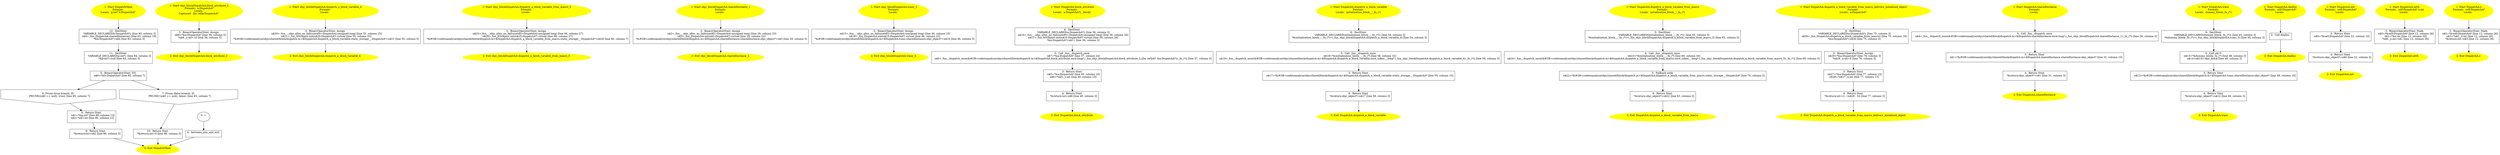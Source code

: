 /* @generated */
digraph cfg {
"DispatchMain.f6461dbdaeaf9a114cbe40f5f72fbb3f_1" [label="1: Start DispatchMain\nFormals: \nLocals:  p:int* b:DispatchA* \n  " color=yellow style=filled]
	

	 "DispatchMain.f6461dbdaeaf9a114cbe40f5f72fbb3f_1" -> "DispatchMain.f6461dbdaeaf9a114cbe40f5f72fbb3f_12" ;
"DispatchMain.f6461dbdaeaf9a114cbe40f5f72fbb3f_2" [label="2: Exit DispatchMain \n  " color=yellow style=filled]
	

"DispatchMain.f6461dbdaeaf9a114cbe40f5f72fbb3f_3" [label="3: + \n  " ]
	

	 "DispatchMain.f6461dbdaeaf9a114cbe40f5f72fbb3f_3" -> "DispatchMain.f6461dbdaeaf9a114cbe40f5f72fbb3f_4" ;
"DispatchMain.f6461dbdaeaf9a114cbe40f5f72fbb3f_4" [label="4:  between_join_and_exit \n  " shape="box"]
	

	 "DispatchMain.f6461dbdaeaf9a114cbe40f5f72fbb3f_4" -> "DispatchMain.f6461dbdaeaf9a114cbe40f5f72fbb3f_2" ;
"DispatchMain.f6461dbdaeaf9a114cbe40f5f72fbb3f_5" [label="5:  BinaryOperatorStmt: EQ \n   n$0=*&b:DispatchA* [line 85, column 7]\n " shape="box"]
	

	 "DispatchMain.f6461dbdaeaf9a114cbe40f5f72fbb3f_5" -> "DispatchMain.f6461dbdaeaf9a114cbe40f5f72fbb3f_6" ;
	 "DispatchMain.f6461dbdaeaf9a114cbe40f5f72fbb3f_5" -> "DispatchMain.f6461dbdaeaf9a114cbe40f5f72fbb3f_7" ;
"DispatchMain.f6461dbdaeaf9a114cbe40f5f72fbb3f_6" [label="6: Prune (true branch, if) \n   PRUNE((n$0 == null), true); [line 85, column 7]\n " shape="invhouse"]
	

	 "DispatchMain.f6461dbdaeaf9a114cbe40f5f72fbb3f_6" -> "DispatchMain.f6461dbdaeaf9a114cbe40f5f72fbb3f_8" ;
"DispatchMain.f6461dbdaeaf9a114cbe40f5f72fbb3f_7" [label="7: Prune (false branch, if) \n   PRUNE(!(n$0 == null), false); [line 85, column 7]\n " shape="invhouse"]
	

	 "DispatchMain.f6461dbdaeaf9a114cbe40f5f72fbb3f_7" -> "DispatchMain.f6461dbdaeaf9a114cbe40f5f72fbb3f_10" ;
"DispatchMain.f6461dbdaeaf9a114cbe40f5f72fbb3f_8" [label="8:  Return Stmt \n   n$1=*&p:int* [line 86, column 13]\n  n$2=*n$1:int [line 86, column 12]\n " shape="box"]
	

	 "DispatchMain.f6461dbdaeaf9a114cbe40f5f72fbb3f_8" -> "DispatchMain.f6461dbdaeaf9a114cbe40f5f72fbb3f_9" ;
"DispatchMain.f6461dbdaeaf9a114cbe40f5f72fbb3f_9" [label="9:  Return Stmt \n   *&return:int=n$2 [line 86, column 5]\n " shape="box"]
	

	 "DispatchMain.f6461dbdaeaf9a114cbe40f5f72fbb3f_9" -> "DispatchMain.f6461dbdaeaf9a114cbe40f5f72fbb3f_2" ;
"DispatchMain.f6461dbdaeaf9a114cbe40f5f72fbb3f_10" [label="10:  Return Stmt \n   *&return:int=0 [line 88, column 5]\n " shape="box"]
	

	 "DispatchMain.f6461dbdaeaf9a114cbe40f5f72fbb3f_10" -> "DispatchMain.f6461dbdaeaf9a114cbe40f5f72fbb3f_2" ;
"DispatchMain.f6461dbdaeaf9a114cbe40f5f72fbb3f_11" [label="11:  DeclStmt \n   VARIABLE_DECLARED(p:int*); [line 84, column 3]\n  *&p:int*=null [line 84, column 3]\n " shape="box"]
	

	 "DispatchMain.f6461dbdaeaf9a114cbe40f5f72fbb3f_11" -> "DispatchMain.f6461dbdaeaf9a114cbe40f5f72fbb3f_5" ;
"DispatchMain.f6461dbdaeaf9a114cbe40f5f72fbb3f_12" [label="12:  DeclStmt \n   VARIABLE_DECLARED(b:DispatchA*); [line 83, column 3]\n  n$4=_fun_DispatchA.sharedInstance() [line 83, column 18]\n  *&b:DispatchA*=n$4 [line 83, column 3]\n " shape="box"]
	

	 "DispatchMain.f6461dbdaeaf9a114cbe40f5f72fbb3f_12" -> "DispatchMain.f6461dbdaeaf9a114cbe40f5f72fbb3f_11" ;
"objc_blockDispatchA.block_attribute_2(class DispatchA).fbb5956dc6c8f95a8f2ae751ac2b44a1_1" [label="1: Start objc_blockDispatchA.block_attribute_2\nFormals:  a:DispatchA*\nLocals: \nCaptured:  [by ref]a:DispatchA* \n  " color=yellow style=filled]
	

	 "objc_blockDispatchA.block_attribute_2(class DispatchA).fbb5956dc6c8f95a8f2ae751ac2b44a1_1" -> "objc_blockDispatchA.block_attribute_2(class DispatchA).fbb5956dc6c8f95a8f2ae751ac2b44a1_3" ;
"objc_blockDispatchA.block_attribute_2(class DispatchA).fbb5956dc6c8f95a8f2ae751ac2b44a1_2" [label="2: Exit objc_blockDispatchA.block_attribute_2 \n  " color=yellow style=filled]
	

"objc_blockDispatchA.block_attribute_2(class DispatchA).fbb5956dc6c8f95a8f2ae751ac2b44a1_3" [label="3:  BinaryOperatorStmt: Assign \n   n$8=*&a:DispatchA* [line 38, column 5]\n  *n$8._x:int=10 [line 38, column 5]\n " shape="box"]
	

	 "objc_blockDispatchA.block_attribute_2(class DispatchA).fbb5956dc6c8f95a8f2ae751ac2b44a1_3" -> "objc_blockDispatchA.block_attribute_2(class DispatchA).fbb5956dc6c8f95a8f2ae751ac2b44a1_2" ;
"objc_blockDispatchA.dispatch_a_block_variable_4.85a73921543aa13f4bc6d889cc185a8d_1" [label="1: Start objc_blockDispatchA.dispatch_a_block_variable_4\nFormals: \nLocals:  \n  " color=yellow style=filled]
	

	 "objc_blockDispatchA.dispatch_a_block_variable_4.85a73921543aa13f4bc6d889cc185a8d_1" -> "objc_blockDispatchA.dispatch_a_block_variable_4.85a73921543aa13f4bc6d889cc185a8d_3" ;
"objc_blockDispatchA.dispatch_a_block_variable_4.85a73921543aa13f4bc6d889cc185a8d_2" [label="2: Exit objc_blockDispatchA.dispatch_a_block_variable_4 \n  " color=yellow style=filled]
	

"objc_blockDispatchA.dispatch_a_block_variable_4.85a73921543aa13f4bc6d889cc185a8d_3" [label="3:  BinaryOperatorStmt: Assign \n   n$20=_fun___objc_alloc_no_fail(sizeof(t=DispatchA):unsigned long) [line 55, column 25]\n  n$21=_fun_NSObject.init(n$20:DispatchA*) virtual [line 55, column 25]\n  *&#GB<codetoanalyze/objc/shared/block/dispatch.m>$DispatchA.dispatch_a_block_variable.static_storage__:DispatchA*=n$21 [line 55, column 5]\n " shape="box"]
	

	 "objc_blockDispatchA.dispatch_a_block_variable_4.85a73921543aa13f4bc6d889cc185a8d_3" -> "objc_blockDispatchA.dispatch_a_block_variable_4.85a73921543aa13f4bc6d889cc185a8d_2" ;
"objc_blockDispatchA.dispatch_a_block_variable_from_macro_5.8b47e325760aa028beb8a7010bc38e1c_1" [label="1: Start objc_blockDispatchA.dispatch_a_block_variable_from_macro_5\nFormals: \nLocals:  \n  " color=yellow style=filled]
	

	 "objc_blockDispatchA.dispatch_a_block_variable_from_macro_5.8b47e325760aa028beb8a7010bc38e1c_1" -> "objc_blockDispatchA.dispatch_a_block_variable_from_macro_5.8b47e325760aa028beb8a7010bc38e1c_3" ;
"objc_blockDispatchA.dispatch_a_block_variable_from_macro_5.8b47e325760aa028beb8a7010bc38e1c_2" [label="2: Exit objc_blockDispatchA.dispatch_a_block_variable_from_macro_5 \n  " color=yellow style=filled]
	

"objc_blockDispatchA.dispatch_a_block_variable_from_macro_5.8b47e325760aa028beb8a7010bc38e1c_3" [label="3:  BinaryOperatorStmt: Assign \n   n$25=_fun___objc_alloc_no_fail(sizeof(t=DispatchA):unsigned long) [line 66, column 27]\n  n$26=_fun_NSObject.init(n$25:DispatchA*) virtual [line 66, column 27]\n  *&#GB<codetoanalyze/objc/shared/block/dispatch.m>$DispatchA.dispatch_a_block_variable_from_macro.static_storage__:DispatchA*=n$26 [line 66, column 7]\n " shape="box"]
	

	 "objc_blockDispatchA.dispatch_a_block_variable_from_macro_5.8b47e325760aa028beb8a7010bc38e1c_3" -> "objc_blockDispatchA.dispatch_a_block_variable_from_macro_5.8b47e325760aa028beb8a7010bc38e1c_2" ;
"objc_blockDispatchA.sharedInstance_1.1c7ccafb7c17643dbbe0027bd1749ee3_1" [label="1: Start objc_blockDispatchA.sharedInstance_1\nFormals: \nLocals:  \n  " color=yellow style=filled]
	

	 "objc_blockDispatchA.sharedInstance_1.1c7ccafb7c17643dbbe0027bd1749ee3_1" -> "objc_blockDispatchA.sharedInstance_1.1c7ccafb7c17643dbbe0027bd1749ee3_3" ;
"objc_blockDispatchA.sharedInstance_1.1c7ccafb7c17643dbbe0027bd1749ee3_2" [label="2: Exit objc_blockDispatchA.sharedInstance_1 \n  " color=yellow style=filled]
	

"objc_blockDispatchA.sharedInstance_1.1c7ccafb7c17643dbbe0027bd1749ee3_3" [label="3:  BinaryOperatorStmt: Assign \n   n$2=_fun___objc_alloc_no_fail(sizeof(t=DispatchA):unsigned long) [line 29, column 23]\n  n$3=_fun_DispatchA.init(n$2:DispatchA*) virtual [line 29, column 22]\n  *&#GB<codetoanalyze/objc/shared/block/dispatch.m>$DispatchA.sharedInstance.sharedInstance:objc_object*=n$3 [line 29, column 5]\n " shape="box"]
	

	 "objc_blockDispatchA.sharedInstance_1.1c7ccafb7c17643dbbe0027bd1749ee3_3" -> "objc_blockDispatchA.sharedInstance_1.1c7ccafb7c17643dbbe0027bd1749ee3_2" ;
"objc_blockDispatchA.trans_3.2993ae0bfb5e0ec6d91c5c53d1084592_1" [label="1: Start objc_blockDispatchA.trans_3\nFormals: \nLocals:  \n  " color=yellow style=filled]
	

	 "objc_blockDispatchA.trans_3.2993ae0bfb5e0ec6d91c5c53d1084592_1" -> "objc_blockDispatchA.trans_3.2993ae0bfb5e0ec6d91c5c53d1084592_3" ;
"objc_blockDispatchA.trans_3.2993ae0bfb5e0ec6d91c5c53d1084592_2" [label="2: Exit objc_blockDispatchA.trans_3 \n  " color=yellow style=filled]
	

"objc_blockDispatchA.trans_3.2993ae0bfb5e0ec6d91c5c53d1084592_3" [label="3:  BinaryOperatorStmt: Assign \n   n$15=_fun___objc_alloc_no_fail(sizeof(t=DispatchA):unsigned long) [line 46, column 23]\n  n$16=_fun_DispatchA.init(n$15:DispatchA*) virtual [line 46, column 22]\n  *&#GB<codetoanalyze/objc/shared/block/dispatch.m>$DispatchA.trans.sharedInstance:objc_object*=n$16 [line 46, column 5]\n " shape="box"]
	

	 "objc_blockDispatchA.trans_3.2993ae0bfb5e0ec6d91c5c53d1084592_3" -> "objc_blockDispatchA.trans_3.2993ae0bfb5e0ec6d91c5c53d1084592_2" ;
"block_attribute#DispatchA#class.df997e345dbf19ec3438c667c942e14a_1" [label="1: Start DispatchA.block_attribute\nFormals: \nLocals:  a:DispatchA*(__block) \n  " color=yellow style=filled]
	

	 "block_attribute#DispatchA#class.df997e345dbf19ec3438c667c942e14a_1" -> "block_attribute#DispatchA#class.df997e345dbf19ec3438c667c942e14a_6" ;
"block_attribute#DispatchA#class.df997e345dbf19ec3438c667c942e14a_2" [label="2: Exit DispatchA.block_attribute \n  " color=yellow style=filled]
	

"block_attribute#DispatchA#class.df997e345dbf19ec3438c667c942e14a_3" [label="3:  Return Stmt \n   n$5=*&a:DispatchA* [line 40, column 10]\n  n$6=*n$5._x:int [line 40, column 10]\n " shape="box"]
	

	 "block_attribute#DispatchA#class.df997e345dbf19ec3438c667c942e14a_3" -> "block_attribute#DispatchA#class.df997e345dbf19ec3438c667c942e14a_4" ;
"block_attribute#DispatchA#class.df997e345dbf19ec3438c667c942e14a_4" [label="4:  Return Stmt \n   *&return:int=n$6 [line 40, column 3]\n " shape="box"]
	

	 "block_attribute#DispatchA#class.df997e345dbf19ec3438c667c942e14a_4" -> "block_attribute#DispatchA#class.df997e345dbf19ec3438c667c942e14a_2" ;
"block_attribute#DispatchA#class.df997e345dbf19ec3438c667c942e14a_5" [label="5:  Call _fun__dispatch_once \n   n$7=*&a:DispatchA* [line 37, column 24]\n  n$9=_fun__dispatch_once(&#GB<codetoanalyze/objc/shared/block/dispatch.m>$DispatchA.block_attribute.once:long*,(_fun_objc_blockDispatchA.block_attribute_2,([by ref]n$7 &a:DispatchA*)):_fn_(*)) [line 37, column 3]\n " shape="box"]
	

	 "block_attribute#DispatchA#class.df997e345dbf19ec3438c667c942e14a_5" -> "block_attribute#DispatchA#class.df997e345dbf19ec3438c667c942e14a_3" ;
"block_attribute#DispatchA#class.df997e345dbf19ec3438c667c942e14a_6" [label="6:  DeclStmt \n   VARIABLE_DECLARED(a:DispatchA*); [line 36, column 3]\n  n$10=_fun___objc_alloc_no_fail(sizeof(t=DispatchA):unsigned long) [line 36, column 26]\n  n$11=_fun_NSObject.init(n$10:DispatchA*) virtual [line 36, column 26]\n  *&a:DispatchA*=n$11 [line 36, column 3]\n " shape="box"]
	

	 "block_attribute#DispatchA#class.df997e345dbf19ec3438c667c942e14a_6" -> "block_attribute#DispatchA#class.df997e345dbf19ec3438c667c942e14a_5" ;
"dispatch_a_block_variable#DispatchA#class.3cc12dd22127281b8293b7c046d21bb2_1" [label="1: Start DispatchA.dispatch_a_block_variable\nFormals: \nLocals:  initialization_block__:_fn_(*) \n  " color=yellow style=filled]
	

	 "dispatch_a_block_variable#DispatchA#class.3cc12dd22127281b8293b7c046d21bb2_1" -> "dispatch_a_block_variable#DispatchA#class.3cc12dd22127281b8293b7c046d21bb2_6" ;
"dispatch_a_block_variable#DispatchA#class.3cc12dd22127281b8293b7c046d21bb2_2" [label="2: Exit DispatchA.dispatch_a_block_variable \n  " color=yellow style=filled]
	

"dispatch_a_block_variable#DispatchA#class.3cc12dd22127281b8293b7c046d21bb2_3" [label="3:  Return Stmt \n   n$17=*&#GB<codetoanalyze/objc/shared/block/dispatch.m>$DispatchA.dispatch_a_block_variable.static_storage__:DispatchA* [line 59, column 10]\n " shape="box"]
	

	 "dispatch_a_block_variable#DispatchA#class.3cc12dd22127281b8293b7c046d21bb2_3" -> "dispatch_a_block_variable#DispatchA#class.3cc12dd22127281b8293b7c046d21bb2_4" ;
"dispatch_a_block_variable#DispatchA#class.3cc12dd22127281b8293b7c046d21bb2_4" [label="4:  Return Stmt \n   *&return:objc_object*=n$17 [line 59, column 3]\n " shape="box"]
	

	 "dispatch_a_block_variable#DispatchA#class.3cc12dd22127281b8293b7c046d21bb2_4" -> "dispatch_a_block_variable#DispatchA#class.3cc12dd22127281b8293b7c046d21bb2_2" ;
"dispatch_a_block_variable#DispatchA#class.3cc12dd22127281b8293b7c046d21bb2_5" [label="5:  Call _fun__dispatch_once \n   n$18=*&initialization_block__:_fn_(*) [line 58, column 32]\n  n$19=_fun__dispatch_once(&#GB<codetoanalyze/objc/shared/block/dispatch.m>$DispatchA.dispatch_a_block_variable.once_token__:long*,(_fun_objc_blockDispatchA.dispatch_a_block_variable_4):_fn_(*)) [line 58, column 3]\n " shape="box"]
	

	 "dispatch_a_block_variable#DispatchA#class.3cc12dd22127281b8293b7c046d21bb2_5" -> "dispatch_a_block_variable#DispatchA#class.3cc12dd22127281b8293b7c046d21bb2_3" ;
"dispatch_a_block_variable#DispatchA#class.3cc12dd22127281b8293b7c046d21bb2_6" [label="6:  DeclStmt \n   VARIABLE_DECLARED(initialization_block__:_fn_(*)); [line 54, column 3]\n  *&initialization_block__:_fn_(*)=(_fun_objc_blockDispatchA.dispatch_a_block_variable_4) [line 54, column 3]\n " shape="box"]
	

	 "dispatch_a_block_variable#DispatchA#class.3cc12dd22127281b8293b7c046d21bb2_6" -> "dispatch_a_block_variable#DispatchA#class.3cc12dd22127281b8293b7c046d21bb2_5" ;
"dispatch_a_block_variable_from_macro#DispatchA#class.92567a38d5ab3cf637f72030b1097441_1" [label="1: Start DispatchA.dispatch_a_block_variable_from_macro\nFormals: \nLocals:  initialization_block__:_fn_(*) \n  " color=yellow style=filled]
	

	 "dispatch_a_block_variable_from_macro#DispatchA#class.92567a38d5ab3cf637f72030b1097441_1" -> "dispatch_a_block_variable_from_macro#DispatchA#class.92567a38d5ab3cf637f72030b1097441_5" ;
"dispatch_a_block_variable_from_macro#DispatchA#class.92567a38d5ab3cf637f72030b1097441_2" [label="2: Exit DispatchA.dispatch_a_block_variable_from_macro \n  " color=yellow style=filled]
	

"dispatch_a_block_variable_from_macro#DispatchA#class.92567a38d5ab3cf637f72030b1097441_3" [label="3:  Fallback node \n   n$22=*&#GB<codetoanalyze/objc/shared/block/dispatch.m>$DispatchA.dispatch_a_block_variable_from_macro.static_storage__:DispatchA* [line 70, column 5]\n " shape="box"]
	

	 "dispatch_a_block_variable_from_macro#DispatchA#class.92567a38d5ab3cf637f72030b1097441_3" -> "dispatch_a_block_variable_from_macro#DispatchA#class.92567a38d5ab3cf637f72030b1097441_6" ;
"dispatch_a_block_variable_from_macro#DispatchA#class.92567a38d5ab3cf637f72030b1097441_4" [label="4:  Call _fun__dispatch_once \n   n$23=*&initialization_block__:_fn_(*) [line 69, column 34]\n  n$24=_fun__dispatch_once(&#GB<codetoanalyze/objc/shared/block/dispatch.m>$DispatchA.dispatch_a_block_variable_from_macro.once_token__:long*,(_fun_objc_blockDispatchA.dispatch_a_block_variable_from_macro_5):_fn_(*)) [line 69, column 5]\n " shape="box"]
	

	 "dispatch_a_block_variable_from_macro#DispatchA#class.92567a38d5ab3cf637f72030b1097441_4" -> "dispatch_a_block_variable_from_macro#DispatchA#class.92567a38d5ab3cf637f72030b1097441_3" ;
"dispatch_a_block_variable_from_macro#DispatchA#class.92567a38d5ab3cf637f72030b1097441_5" [label="5:  DeclStmt \n   VARIABLE_DECLARED(initialization_block__:_fn_(*)); [line 65, column 5]\n  *&initialization_block__:_fn_(*)=(_fun_objc_blockDispatchA.dispatch_a_block_variable_from_macro_5) [line 65, column 5]\n " shape="box"]
	

	 "dispatch_a_block_variable_from_macro#DispatchA#class.92567a38d5ab3cf637f72030b1097441_5" -> "dispatch_a_block_variable_from_macro#DispatchA#class.92567a38d5ab3cf637f72030b1097441_4" ;
"dispatch_a_block_variable_from_macro#DispatchA#class.92567a38d5ab3cf637f72030b1097441_6" [label="6:  Return Stmt \n   *&return:objc_object*=n$22 [line 63, column 3]\n " shape="box"]
	

	 "dispatch_a_block_variable_from_macro#DispatchA#class.92567a38d5ab3cf637f72030b1097441_6" -> "dispatch_a_block_variable_from_macro#DispatchA#class.92567a38d5ab3cf637f72030b1097441_2" ;
"dispatch_a_block_variable_from_macro_delivers_initialised_object#DispatchA#class.a58ef5afb5e1e9480b49788e2400c52c_1" [label="1: Start DispatchA.dispatch_a_block_variable_from_macro_delivers_initialised_object\nFormals: \nLocals:  a:DispatchA* \n  " color=yellow style=filled]
	

	 "dispatch_a_block_variable_from_macro_delivers_initialised_object#DispatchA#class.a58ef5afb5e1e9480b49788e2400c52c_1" -> "dispatch_a_block_variable_from_macro_delivers_initialised_object#DispatchA#class.a58ef5afb5e1e9480b49788e2400c52c_6" ;
"dispatch_a_block_variable_from_macro_delivers_initialised_object#DispatchA#class.a58ef5afb5e1e9480b49788e2400c52c_2" [label="2: Exit DispatchA.dispatch_a_block_variable_from_macro_delivers_initialised_object \n  " color=yellow style=filled]
	

"dispatch_a_block_variable_from_macro_delivers_initialised_object#DispatchA#class.a58ef5afb5e1e9480b49788e2400c52c_3" [label="3:  Return Stmt \n   n$27=*&a:DispatchA* [line 77, column 15]\n  n$28=*n$27._x:int [line 77, column 15]\n " shape="box"]
	

	 "dispatch_a_block_variable_from_macro_delivers_initialised_object#DispatchA#class.a58ef5afb5e1e9480b49788e2400c52c_3" -> "dispatch_a_block_variable_from_macro_delivers_initialised_object#DispatchA#class.a58ef5afb5e1e9480b49788e2400c52c_4" ;
"dispatch_a_block_variable_from_macro_delivers_initialised_object#DispatchA#class.a58ef5afb5e1e9480b49788e2400c52c_4" [label="4:  Return Stmt \n   *&return:int=(1 / (n$28 - 5)) [line 77, column 3]\n " shape="box"]
	

	 "dispatch_a_block_variable_from_macro_delivers_initialised_object#DispatchA#class.a58ef5afb5e1e9480b49788e2400c52c_4" -> "dispatch_a_block_variable_from_macro_delivers_initialised_object#DispatchA#class.a58ef5afb5e1e9480b49788e2400c52c_2" ;
"dispatch_a_block_variable_from_macro_delivers_initialised_object#DispatchA#class.a58ef5afb5e1e9480b49788e2400c52c_5" [label="5:  BinaryOperatorStmt: Assign \n   n$29=*&a:DispatchA* [line 76, column 3]\n  *n$29._x:int=5 [line 76, column 3]\n " shape="box"]
	

	 "dispatch_a_block_variable_from_macro_delivers_initialised_object#DispatchA#class.a58ef5afb5e1e9480b49788e2400c52c_5" -> "dispatch_a_block_variable_from_macro_delivers_initialised_object#DispatchA#class.a58ef5afb5e1e9480b49788e2400c52c_3" ;
"dispatch_a_block_variable_from_macro_delivers_initialised_object#DispatchA#class.a58ef5afb5e1e9480b49788e2400c52c_6" [label="6:  DeclStmt \n   VARIABLE_DECLARED(a:DispatchA*); [line 75, column 3]\n  n$30=_fun_DispatchA.dispatch_a_block_variable_from_macro() [line 75, column 18]\n  *&a:DispatchA*=n$30 [line 75, column 3]\n " shape="box"]
	

	 "dispatch_a_block_variable_from_macro_delivers_initialised_object#DispatchA#class.a58ef5afb5e1e9480b49788e2400c52c_6" -> "dispatch_a_block_variable_from_macro_delivers_initialised_object#DispatchA#class.a58ef5afb5e1e9480b49788e2400c52c_5" ;
"sharedInstance#DispatchA#class.8992c6086d1ce5c225093940f62386ac_1" [label="1: Start DispatchA.sharedInstance\nFormals: \nLocals:  \n  " color=yellow style=filled]
	

	 "sharedInstance#DispatchA#class.8992c6086d1ce5c225093940f62386ac_1" -> "sharedInstance#DispatchA#class.8992c6086d1ce5c225093940f62386ac_5" ;
"sharedInstance#DispatchA#class.8992c6086d1ce5c225093940f62386ac_2" [label="2: Exit DispatchA.sharedInstance \n  " color=yellow style=filled]
	

"sharedInstance#DispatchA#class.8992c6086d1ce5c225093940f62386ac_3" [label="3:  Return Stmt \n   n$1=*&#GB<codetoanalyze/objc/shared/block/dispatch.m>$DispatchA.sharedInstance.sharedInstance:objc_object* [line 31, column 10]\n " shape="box"]
	

	 "sharedInstance#DispatchA#class.8992c6086d1ce5c225093940f62386ac_3" -> "sharedInstance#DispatchA#class.8992c6086d1ce5c225093940f62386ac_4" ;
"sharedInstance#DispatchA#class.8992c6086d1ce5c225093940f62386ac_4" [label="4:  Return Stmt \n   *&return:objc_object*=n$1 [line 31, column 3]\n " shape="box"]
	

	 "sharedInstance#DispatchA#class.8992c6086d1ce5c225093940f62386ac_4" -> "sharedInstance#DispatchA#class.8992c6086d1ce5c225093940f62386ac_2" ;
"sharedInstance#DispatchA#class.8992c6086d1ce5c225093940f62386ac_5" [label="5:  Call _fun__dispatch_once \n   n$4=_fun__dispatch_once(&#GB<codetoanalyze/objc/shared/block/dispatch.m>$DispatchA.sharedInstance.once:long*,(_fun_objc_blockDispatchA.sharedInstance_1):_fn_(*)) [line 28, column 3]\n " shape="box"]
	

	 "sharedInstance#DispatchA#class.8992c6086d1ce5c225093940f62386ac_5" -> "sharedInstance#DispatchA#class.8992c6086d1ce5c225093940f62386ac_3" ;
"trans#DispatchA#class.23f9d908a87deca79c235bc76ca6e941_1" [label="1: Start DispatchA.trans\nFormals: \nLocals:  dummy_block:_fn_(*) \n  " color=yellow style=filled]
	

	 "trans#DispatchA#class.23f9d908a87deca79c235bc76ca6e941_1" -> "trans#DispatchA#class.23f9d908a87deca79c235bc76ca6e941_6" ;
"trans#DispatchA#class.23f9d908a87deca79c235bc76ca6e941_2" [label="2: Exit DispatchA.trans \n  " color=yellow style=filled]
	

"trans#DispatchA#class.23f9d908a87deca79c235bc76ca6e941_3" [label="3:  Return Stmt \n   n$12=*&#GB<codetoanalyze/objc/shared/block/dispatch.m>$DispatchA.trans.sharedInstance:objc_object* [line 49, column 10]\n " shape="box"]
	

	 "trans#DispatchA#class.23f9d908a87deca79c235bc76ca6e941_3" -> "trans#DispatchA#class.23f9d908a87deca79c235bc76ca6e941_4" ;
"trans#DispatchA#class.23f9d908a87deca79c235bc76ca6e941_4" [label="4:  Return Stmt \n   *&return:objc_object*=n$12 [line 49, column 3]\n " shape="box"]
	

	 "trans#DispatchA#class.23f9d908a87deca79c235bc76ca6e941_4" -> "trans#DispatchA#class.23f9d908a87deca79c235bc76ca6e941_2" ;
"trans#DispatchA#class.23f9d908a87deca79c235bc76ca6e941_5" [label="5:  Call n$13 \n   n$13=*&dummy_block:_fn_(*) [line 48, column 3]\n  n$14=n$13() objc_block [line 48, column 3]\n " shape="box"]
	

	 "trans#DispatchA#class.23f9d908a87deca79c235bc76ca6e941_5" -> "trans#DispatchA#class.23f9d908a87deca79c235bc76ca6e941_3" ;
"trans#DispatchA#class.23f9d908a87deca79c235bc76ca6e941_6" [label="6:  DeclStmt \n   VARIABLE_DECLARED(dummy_block:_fn_(*)); [line 45, column 3]\n  *&dummy_block:_fn_(*)=(_fun_objc_blockDispatchA.trans_3) [line 45, column 3]\n " shape="box"]
	

	 "trans#DispatchA#class.23f9d908a87deca79c235bc76ca6e941_6" -> "trans#DispatchA#class.23f9d908a87deca79c235bc76ca6e941_5" ;
"dealloc#DispatchA#instance.efcbb5cd324f6ef16ae8c5197a17f974_1" [label="1: Start DispatchA.dealloc\nFormals:  self:DispatchA*\nLocals:  \n  " color=yellow style=filled]
	

	 "dealloc#DispatchA#instance.efcbb5cd324f6ef16ae8c5197a17f974_1" -> "dealloc#DispatchA#instance.efcbb5cd324f6ef16ae8c5197a17f974_3" ;
"dealloc#DispatchA#instance.efcbb5cd324f6ef16ae8c5197a17f974_2" [label="2: Exit DispatchA.dealloc \n  " color=yellow style=filled]
	

"dealloc#DispatchA#instance.efcbb5cd324f6ef16ae8c5197a17f974_3" [label="3:  Call dealloc \n  " shape="box"]
	

	 "dealloc#DispatchA#instance.efcbb5cd324f6ef16ae8c5197a17f974_3" -> "dealloc#DispatchA#instance.efcbb5cd324f6ef16ae8c5197a17f974_2" ;
"init#DispatchA#instance.ff6c7b9a5a49bb46493519a4290a6582_1" [label="1: Start DispatchA.init\nFormals:  self:DispatchA*\nLocals:  \n  " color=yellow style=filled]
	

	 "init#DispatchA#instance.ff6c7b9a5a49bb46493519a4290a6582_1" -> "init#DispatchA#instance.ff6c7b9a5a49bb46493519a4290a6582_3" ;
"init#DispatchA#instance.ff6c7b9a5a49bb46493519a4290a6582_2" [label="2: Exit DispatchA.init \n  " color=yellow style=filled]
	

"init#DispatchA#instance.ff6c7b9a5a49bb46493519a4290a6582_3" [label="3:  Return Stmt \n   n$0=*&self:DispatchA* [line 22, column 10]\n " shape="box"]
	

	 "init#DispatchA#instance.ff6c7b9a5a49bb46493519a4290a6582_3" -> "init#DispatchA#instance.ff6c7b9a5a49bb46493519a4290a6582_4" ;
"init#DispatchA#instance.ff6c7b9a5a49bb46493519a4290a6582_4" [label="4:  Return Stmt \n   *&return:objc_object*=n$0 [line 22, column 3]\n " shape="box"]
	

	 "init#DispatchA#instance.ff6c7b9a5a49bb46493519a4290a6582_4" -> "init#DispatchA#instance.ff6c7b9a5a49bb46493519a4290a6582_2" ;
"setX:#DispatchA#instance.b6cea284a46ba947192a21fbc276649b_1" [label="1: Start DispatchA.setX:\nFormals:  self:DispatchA* x:int\nLocals:  \n  " color=yellow style=filled]
	

	 "setX:#DispatchA#instance.b6cea284a46ba947192a21fbc276649b_1" -> "setX:#DispatchA#instance.b6cea284a46ba947192a21fbc276649b_3" ;
"setX:#DispatchA#instance.b6cea284a46ba947192a21fbc276649b_2" [label="2: Exit DispatchA.setX: \n  " color=yellow style=filled]
	

"setX:#DispatchA#instance.b6cea284a46ba947192a21fbc276649b_3" [label="3:  BinaryOperatorStmt: Node \n   n$0=*&self:DispatchA* [line 12, column 26]\n  n$1=*&x:int [line 12, column 26]\n  *n$0._x:int=n$1 [line 12, column 26]\n " shape="box"]
	

	 "setX:#DispatchA#instance.b6cea284a46ba947192a21fbc276649b_3" -> "setX:#DispatchA#instance.b6cea284a46ba947192a21fbc276649b_2" ;
"x#DispatchA#instance.f9f4a74f4e170606d41e9af1e202a966_1" [label="1: Start DispatchA.x\nFormals:  self:DispatchA*\nLocals:  \n  " color=yellow style=filled]
	

	 "x#DispatchA#instance.f9f4a74f4e170606d41e9af1e202a966_1" -> "x#DispatchA#instance.f9f4a74f4e170606d41e9af1e202a966_3" ;
"x#DispatchA#instance.f9f4a74f4e170606d41e9af1e202a966_2" [label="2: Exit DispatchA.x \n  " color=yellow style=filled]
	

"x#DispatchA#instance.f9f4a74f4e170606d41e9af1e202a966_3" [label="3:  BinaryOperatorStmt: Node \n   n$2=*&self:DispatchA* [line 12, column 26]\n  n$3=*n$2._x:int [line 12, column 26]\n  *&return:int=n$3 [line 12, column 26]\n " shape="box"]
	

	 "x#DispatchA#instance.f9f4a74f4e170606d41e9af1e202a966_3" -> "x#DispatchA#instance.f9f4a74f4e170606d41e9af1e202a966_2" ;
}

